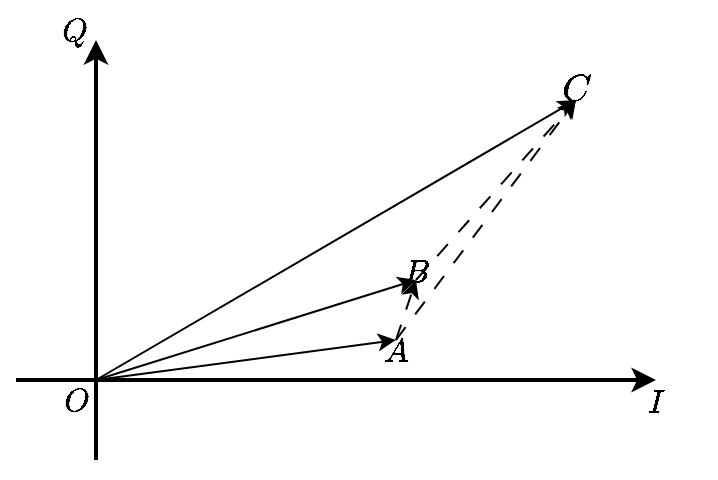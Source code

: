 <mxfile version="28.0.7">
  <diagram name="第 1 页" id="dQ3PVyr9hP2LvnTy9o56">
    <mxGraphModel dx="751" dy="498" grid="1" gridSize="10" guides="1" tooltips="1" connect="1" arrows="1" fold="1" page="1" pageScale="1" pageWidth="850" pageHeight="1100" math="1" shadow="0">
      <root>
        <mxCell id="0" />
        <mxCell id="1" parent="0" />
        <mxCell id="3VNo9ssCTIXEBzHkCczm-1" value="" style="endArrow=classic;html=1;rounded=0;strokeWidth=2;" parent="1" edge="1">
          <mxGeometry width="50" height="50" relative="1" as="geometry">
            <mxPoint x="480" y="230" as="sourcePoint" />
            <mxPoint x="800" y="230" as="targetPoint" />
          </mxGeometry>
        </mxCell>
        <mxCell id="3VNo9ssCTIXEBzHkCczm-2" value="" style="endArrow=classic;html=1;rounded=0;strokeWidth=2;" parent="1" edge="1">
          <mxGeometry width="50" height="50" relative="1" as="geometry">
            <mxPoint x="520" y="270" as="sourcePoint" />
            <mxPoint x="520" y="60" as="targetPoint" />
          </mxGeometry>
        </mxCell>
        <mxCell id="3VNo9ssCTIXEBzHkCczm-3" value="" style="endArrow=classic;html=1;rounded=0;entryX=0.5;entryY=0.667;entryDx=0;entryDy=0;entryPerimeter=0;" parent="1" target="3VNo9ssCTIXEBzHkCczm-9" edge="1">
          <mxGeometry width="50" height="50" relative="1" as="geometry">
            <mxPoint x="520" y="230" as="sourcePoint" />
            <mxPoint x="620" y="60" as="targetPoint" />
          </mxGeometry>
        </mxCell>
        <mxCell id="3VNo9ssCTIXEBzHkCczm-4" value="" style="endArrow=classic;html=1;rounded=0;entryX=0.5;entryY=0.333;entryDx=0;entryDy=0;entryPerimeter=0;" parent="1" edge="1" target="3VNo9ssCTIXEBzHkCczm-8">
          <mxGeometry width="50" height="50" relative="1" as="geometry">
            <mxPoint x="520" y="230" as="sourcePoint" />
            <mxPoint x="600" y="200" as="targetPoint" />
          </mxGeometry>
        </mxCell>
        <mxCell id="3VNo9ssCTIXEBzHkCczm-5" value="" style="endArrow=classic;html=1;rounded=0;dashed=1;dashPattern=8 8;entryX=0.5;entryY=0.667;entryDx=0;entryDy=0;entryPerimeter=0;" parent="1" target="3VNo9ssCTIXEBzHkCczm-9" edge="1">
          <mxGeometry width="50" height="50" relative="1" as="geometry">
            <mxPoint x="670" y="210" as="sourcePoint" />
            <mxPoint x="680" y="70" as="targetPoint" />
          </mxGeometry>
        </mxCell>
        <mxCell id="3VNo9ssCTIXEBzHkCczm-7" value="&lt;font face=&quot;Times New Roman&quot; style=&quot;font-size: 16px;&quot;&gt;\[O\]&lt;/font&gt;" style="text;html=1;align=center;verticalAlign=middle;whiteSpace=wrap;rounded=0;" parent="1" vertex="1">
          <mxGeometry x="480" y="225" width="60" height="30" as="geometry" />
        </mxCell>
        <mxCell id="3VNo9ssCTIXEBzHkCczm-8" value="&lt;font face=&quot;Times New Roman&quot; style=&quot;font-size: 16px;&quot;&gt;\[A\]&lt;/font&gt;" style="text;html=1;align=center;verticalAlign=middle;whiteSpace=wrap;rounded=0;" parent="1" vertex="1">
          <mxGeometry x="640" y="200" width="60" height="30" as="geometry" />
        </mxCell>
        <mxCell id="3VNo9ssCTIXEBzHkCczm-9" value="&lt;font style=&quot;font-size: 16px;&quot;&gt;\[C\]&lt;/font&gt;" style="text;html=1;align=center;verticalAlign=middle;whiteSpace=wrap;rounded=0;" parent="1" vertex="1">
          <mxGeometry x="730" y="70" width="60" height="30" as="geometry" />
        </mxCell>
        <mxCell id="3VNo9ssCTIXEBzHkCczm-10" value="&lt;font face=&quot;Times New Roman&quot; style=&quot;font-size: 16px;&quot;&gt;\[I\]&lt;/font&gt;" style="text;html=1;align=center;verticalAlign=middle;whiteSpace=wrap;rounded=0;" parent="1" vertex="1">
          <mxGeometry x="770" y="225" width="60" height="30" as="geometry" />
        </mxCell>
        <mxCell id="3VNo9ssCTIXEBzHkCczm-11" value="&lt;font face=&quot;Times New Roman&quot; style=&quot;font-size: 16px;&quot;&gt;\[Q\]&lt;/font&gt;" style="text;html=1;align=center;verticalAlign=middle;whiteSpace=wrap;rounded=0;" parent="1" vertex="1">
          <mxGeometry x="480" y="40" width="60" height="30" as="geometry" />
        </mxCell>
        <mxCell id="ErhWI1c0VmUu2In4zWGr-2" value="" style="endArrow=classic;html=1;rounded=0;entryX=0.5;entryY=0.667;entryDx=0;entryDy=0;entryPerimeter=0;" parent="1" target="ErhWI1c0VmUu2In4zWGr-3" edge="1">
          <mxGeometry width="50" height="50" relative="1" as="geometry">
            <mxPoint x="520" y="230" as="sourcePoint" />
            <mxPoint x="630" y="160" as="targetPoint" />
          </mxGeometry>
        </mxCell>
        <mxCell id="ErhWI1c0VmUu2In4zWGr-3" value="&lt;font face=&quot;Times New Roman&quot; style=&quot;font-size: 16px;&quot;&gt;\[B\]&lt;/font&gt;" style="text;html=1;align=center;verticalAlign=middle;whiteSpace=wrap;rounded=0;" parent="1" vertex="1">
          <mxGeometry x="650" y="160" width="60" height="30" as="geometry" />
        </mxCell>
        <mxCell id="ErhWI1c0VmUu2In4zWGr-4" value="" style="endArrow=classic;html=1;rounded=0;dashed=1;dashPattern=8 8;entryX=0.5;entryY=0.667;entryDx=0;entryDy=0;entryPerimeter=0;exitX=0.5;exitY=0.667;exitDx=0;exitDy=0;exitPerimeter=0;" parent="1" source="ErhWI1c0VmUu2In4zWGr-3" target="3VNo9ssCTIXEBzHkCczm-9" edge="1">
          <mxGeometry width="50" height="50" relative="1" as="geometry">
            <mxPoint x="660" y="200" as="sourcePoint" />
            <mxPoint x="684" y="100" as="targetPoint" />
          </mxGeometry>
        </mxCell>
        <mxCell id="ErhWI1c0VmUu2In4zWGr-6" value="" style="endArrow=classic;html=1;rounded=0;dashed=1;dashPattern=8 8;exitX=0.5;exitY=0.333;exitDx=0;exitDy=0;exitPerimeter=0;entryX=0.5;entryY=0.667;entryDx=0;entryDy=0;entryPerimeter=0;" parent="1" source="3VNo9ssCTIXEBzHkCczm-8" target="ErhWI1c0VmUu2In4zWGr-3" edge="1">
          <mxGeometry width="50" height="50" relative="1" as="geometry">
            <mxPoint x="640" y="300" as="sourcePoint" />
            <mxPoint x="630" y="160" as="targetPoint" />
          </mxGeometry>
        </mxCell>
      </root>
    </mxGraphModel>
  </diagram>
</mxfile>
